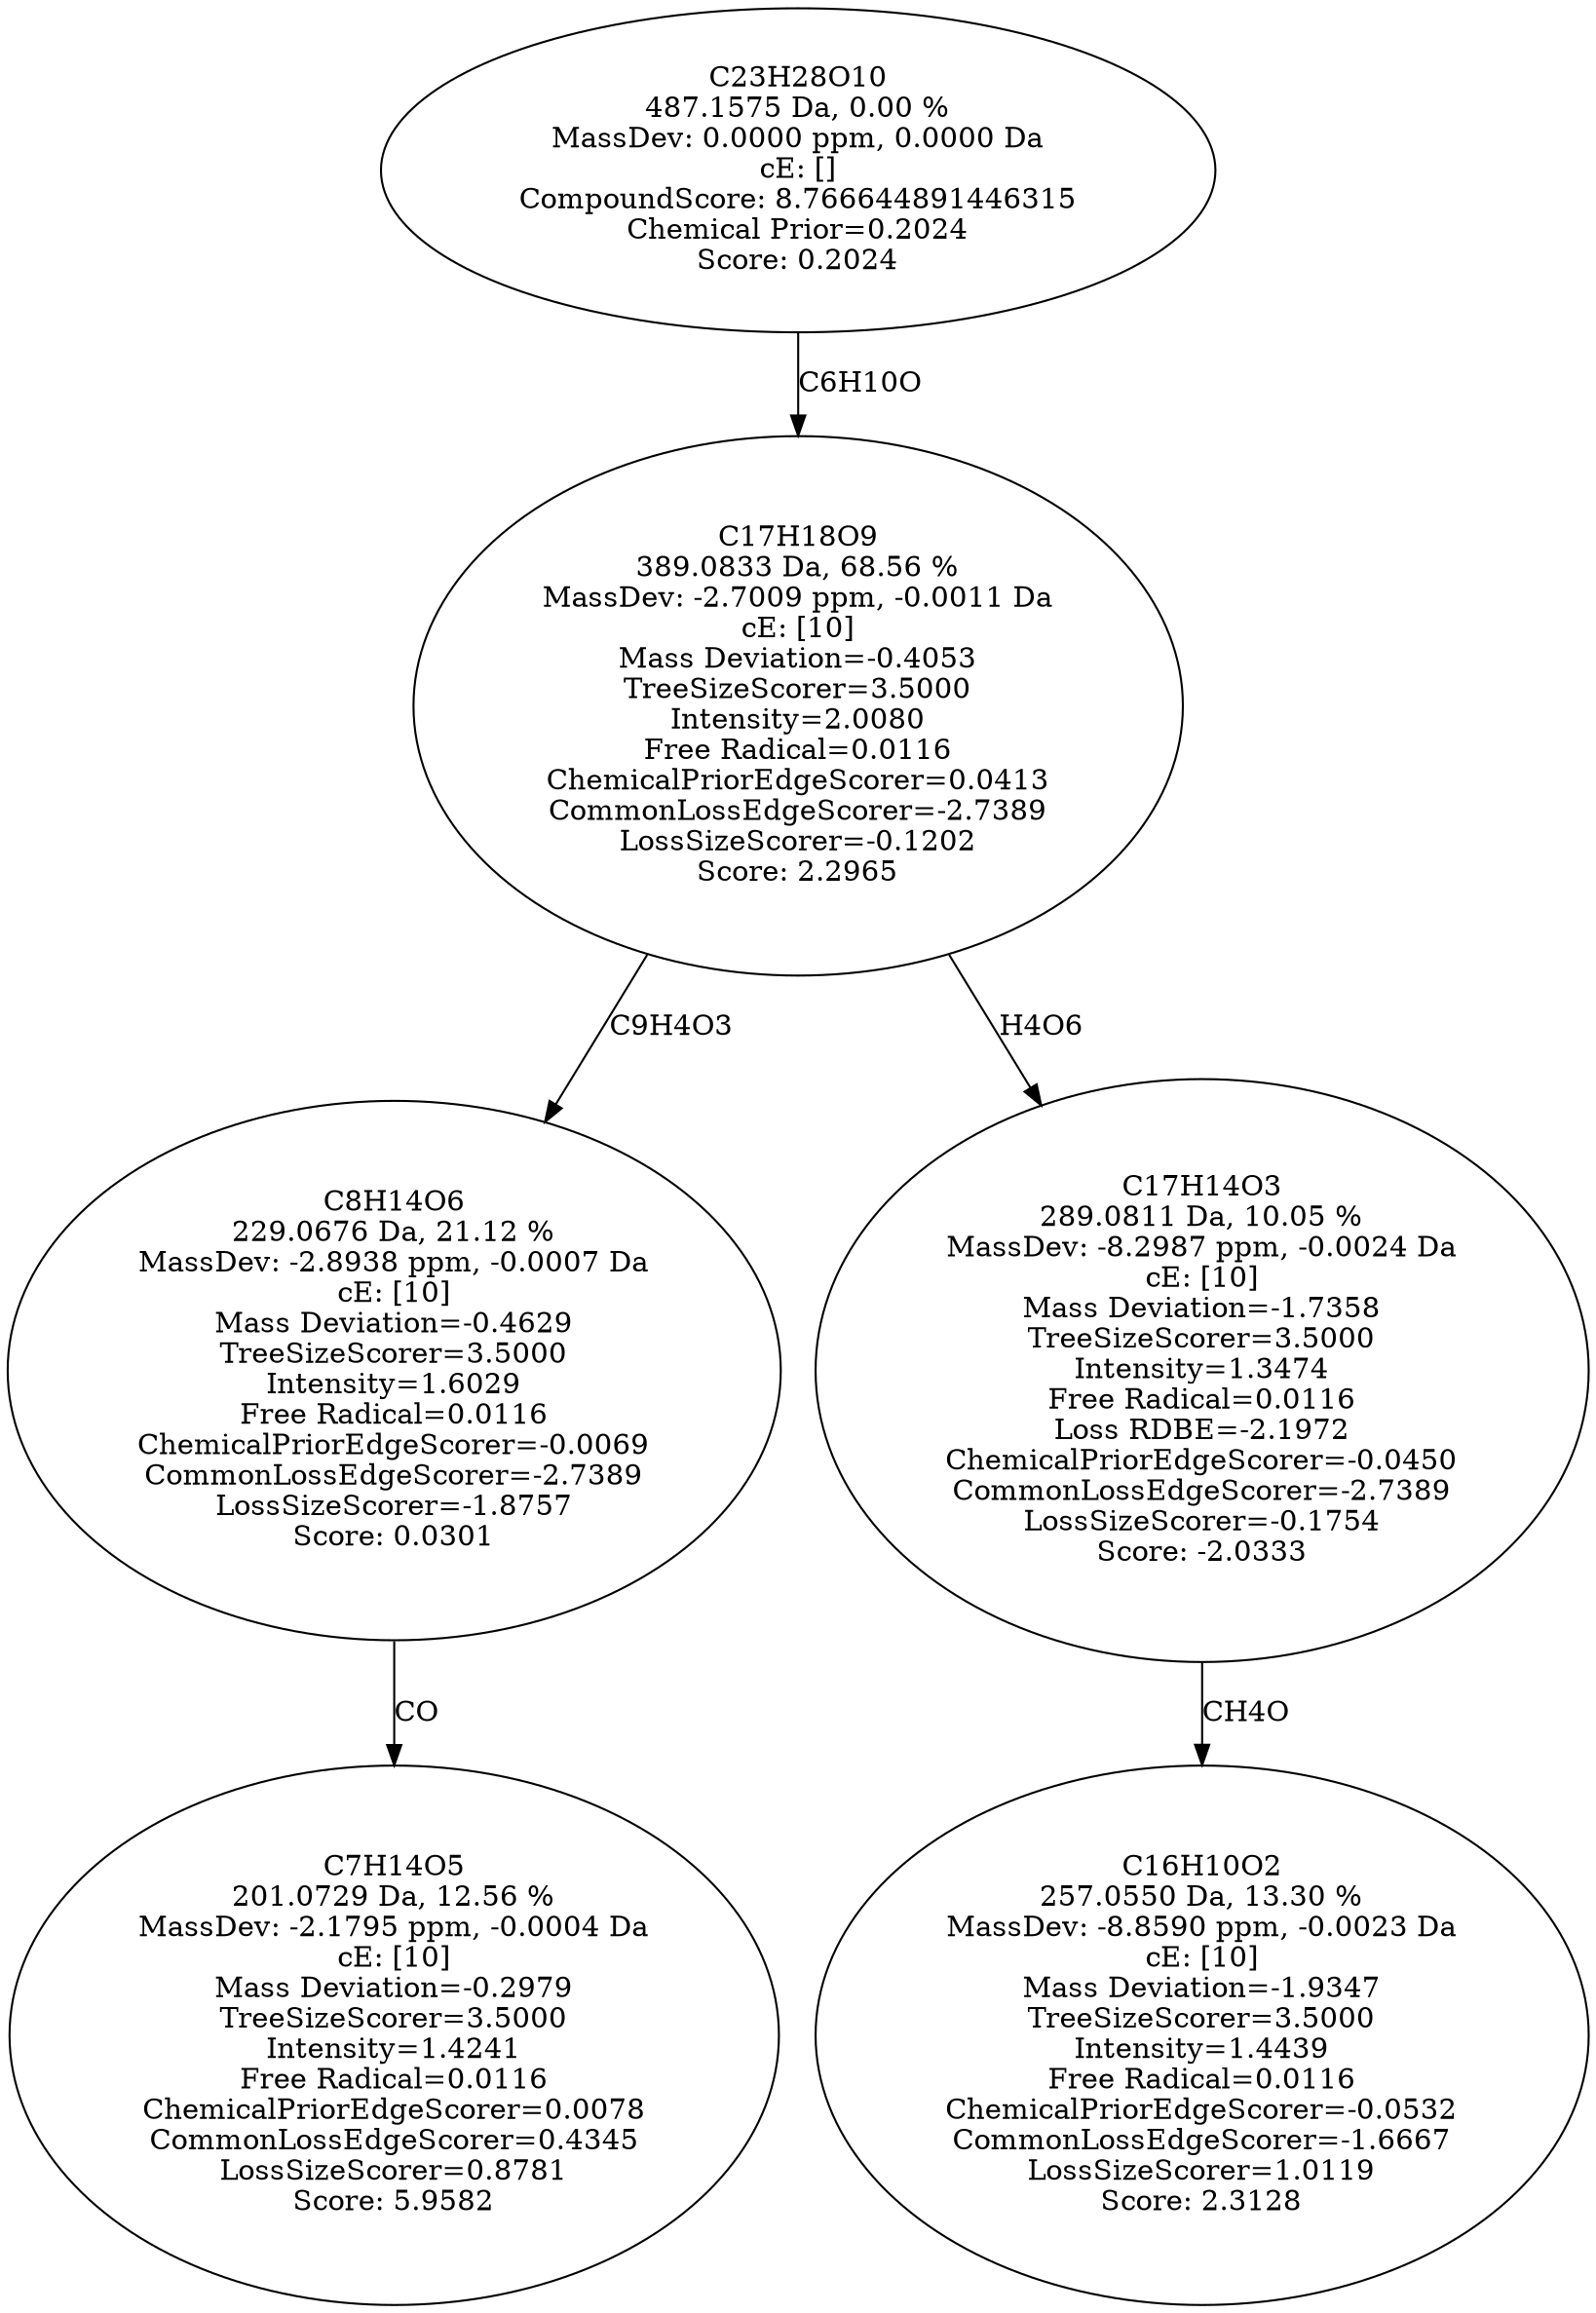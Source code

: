 strict digraph {
v1 [label="C7H14O5\n201.0729 Da, 12.56 %\nMassDev: -2.1795 ppm, -0.0004 Da\ncE: [10]\nMass Deviation=-0.2979\nTreeSizeScorer=3.5000\nIntensity=1.4241\nFree Radical=0.0116\nChemicalPriorEdgeScorer=0.0078\nCommonLossEdgeScorer=0.4345\nLossSizeScorer=0.8781\nScore: 5.9582"];
v2 [label="C8H14O6\n229.0676 Da, 21.12 %\nMassDev: -2.8938 ppm, -0.0007 Da\ncE: [10]\nMass Deviation=-0.4629\nTreeSizeScorer=3.5000\nIntensity=1.6029\nFree Radical=0.0116\nChemicalPriorEdgeScorer=-0.0069\nCommonLossEdgeScorer=-2.7389\nLossSizeScorer=-1.8757\nScore: 0.0301"];
v3 [label="C16H10O2\n257.0550 Da, 13.30 %\nMassDev: -8.8590 ppm, -0.0023 Da\ncE: [10]\nMass Deviation=-1.9347\nTreeSizeScorer=3.5000\nIntensity=1.4439\nFree Radical=0.0116\nChemicalPriorEdgeScorer=-0.0532\nCommonLossEdgeScorer=-1.6667\nLossSizeScorer=1.0119\nScore: 2.3128"];
v4 [label="C17H14O3\n289.0811 Da, 10.05 %\nMassDev: -8.2987 ppm, -0.0024 Da\ncE: [10]\nMass Deviation=-1.7358\nTreeSizeScorer=3.5000\nIntensity=1.3474\nFree Radical=0.0116\nLoss RDBE=-2.1972\nChemicalPriorEdgeScorer=-0.0450\nCommonLossEdgeScorer=-2.7389\nLossSizeScorer=-0.1754\nScore: -2.0333"];
v5 [label="C17H18O9\n389.0833 Da, 68.56 %\nMassDev: -2.7009 ppm, -0.0011 Da\ncE: [10]\nMass Deviation=-0.4053\nTreeSizeScorer=3.5000\nIntensity=2.0080\nFree Radical=0.0116\nChemicalPriorEdgeScorer=0.0413\nCommonLossEdgeScorer=-2.7389\nLossSizeScorer=-0.1202\nScore: 2.2965"];
v6 [label="C23H28O10\n487.1575 Da, 0.00 %\nMassDev: 0.0000 ppm, 0.0000 Da\ncE: []\nCompoundScore: 8.766644891446315\nChemical Prior=0.2024\nScore: 0.2024"];
v2 -> v1 [label="CO"];
v5 -> v2 [label="C9H4O3"];
v4 -> v3 [label="CH4O"];
v5 -> v4 [label="H4O6"];
v6 -> v5 [label="C6H10O"];
}